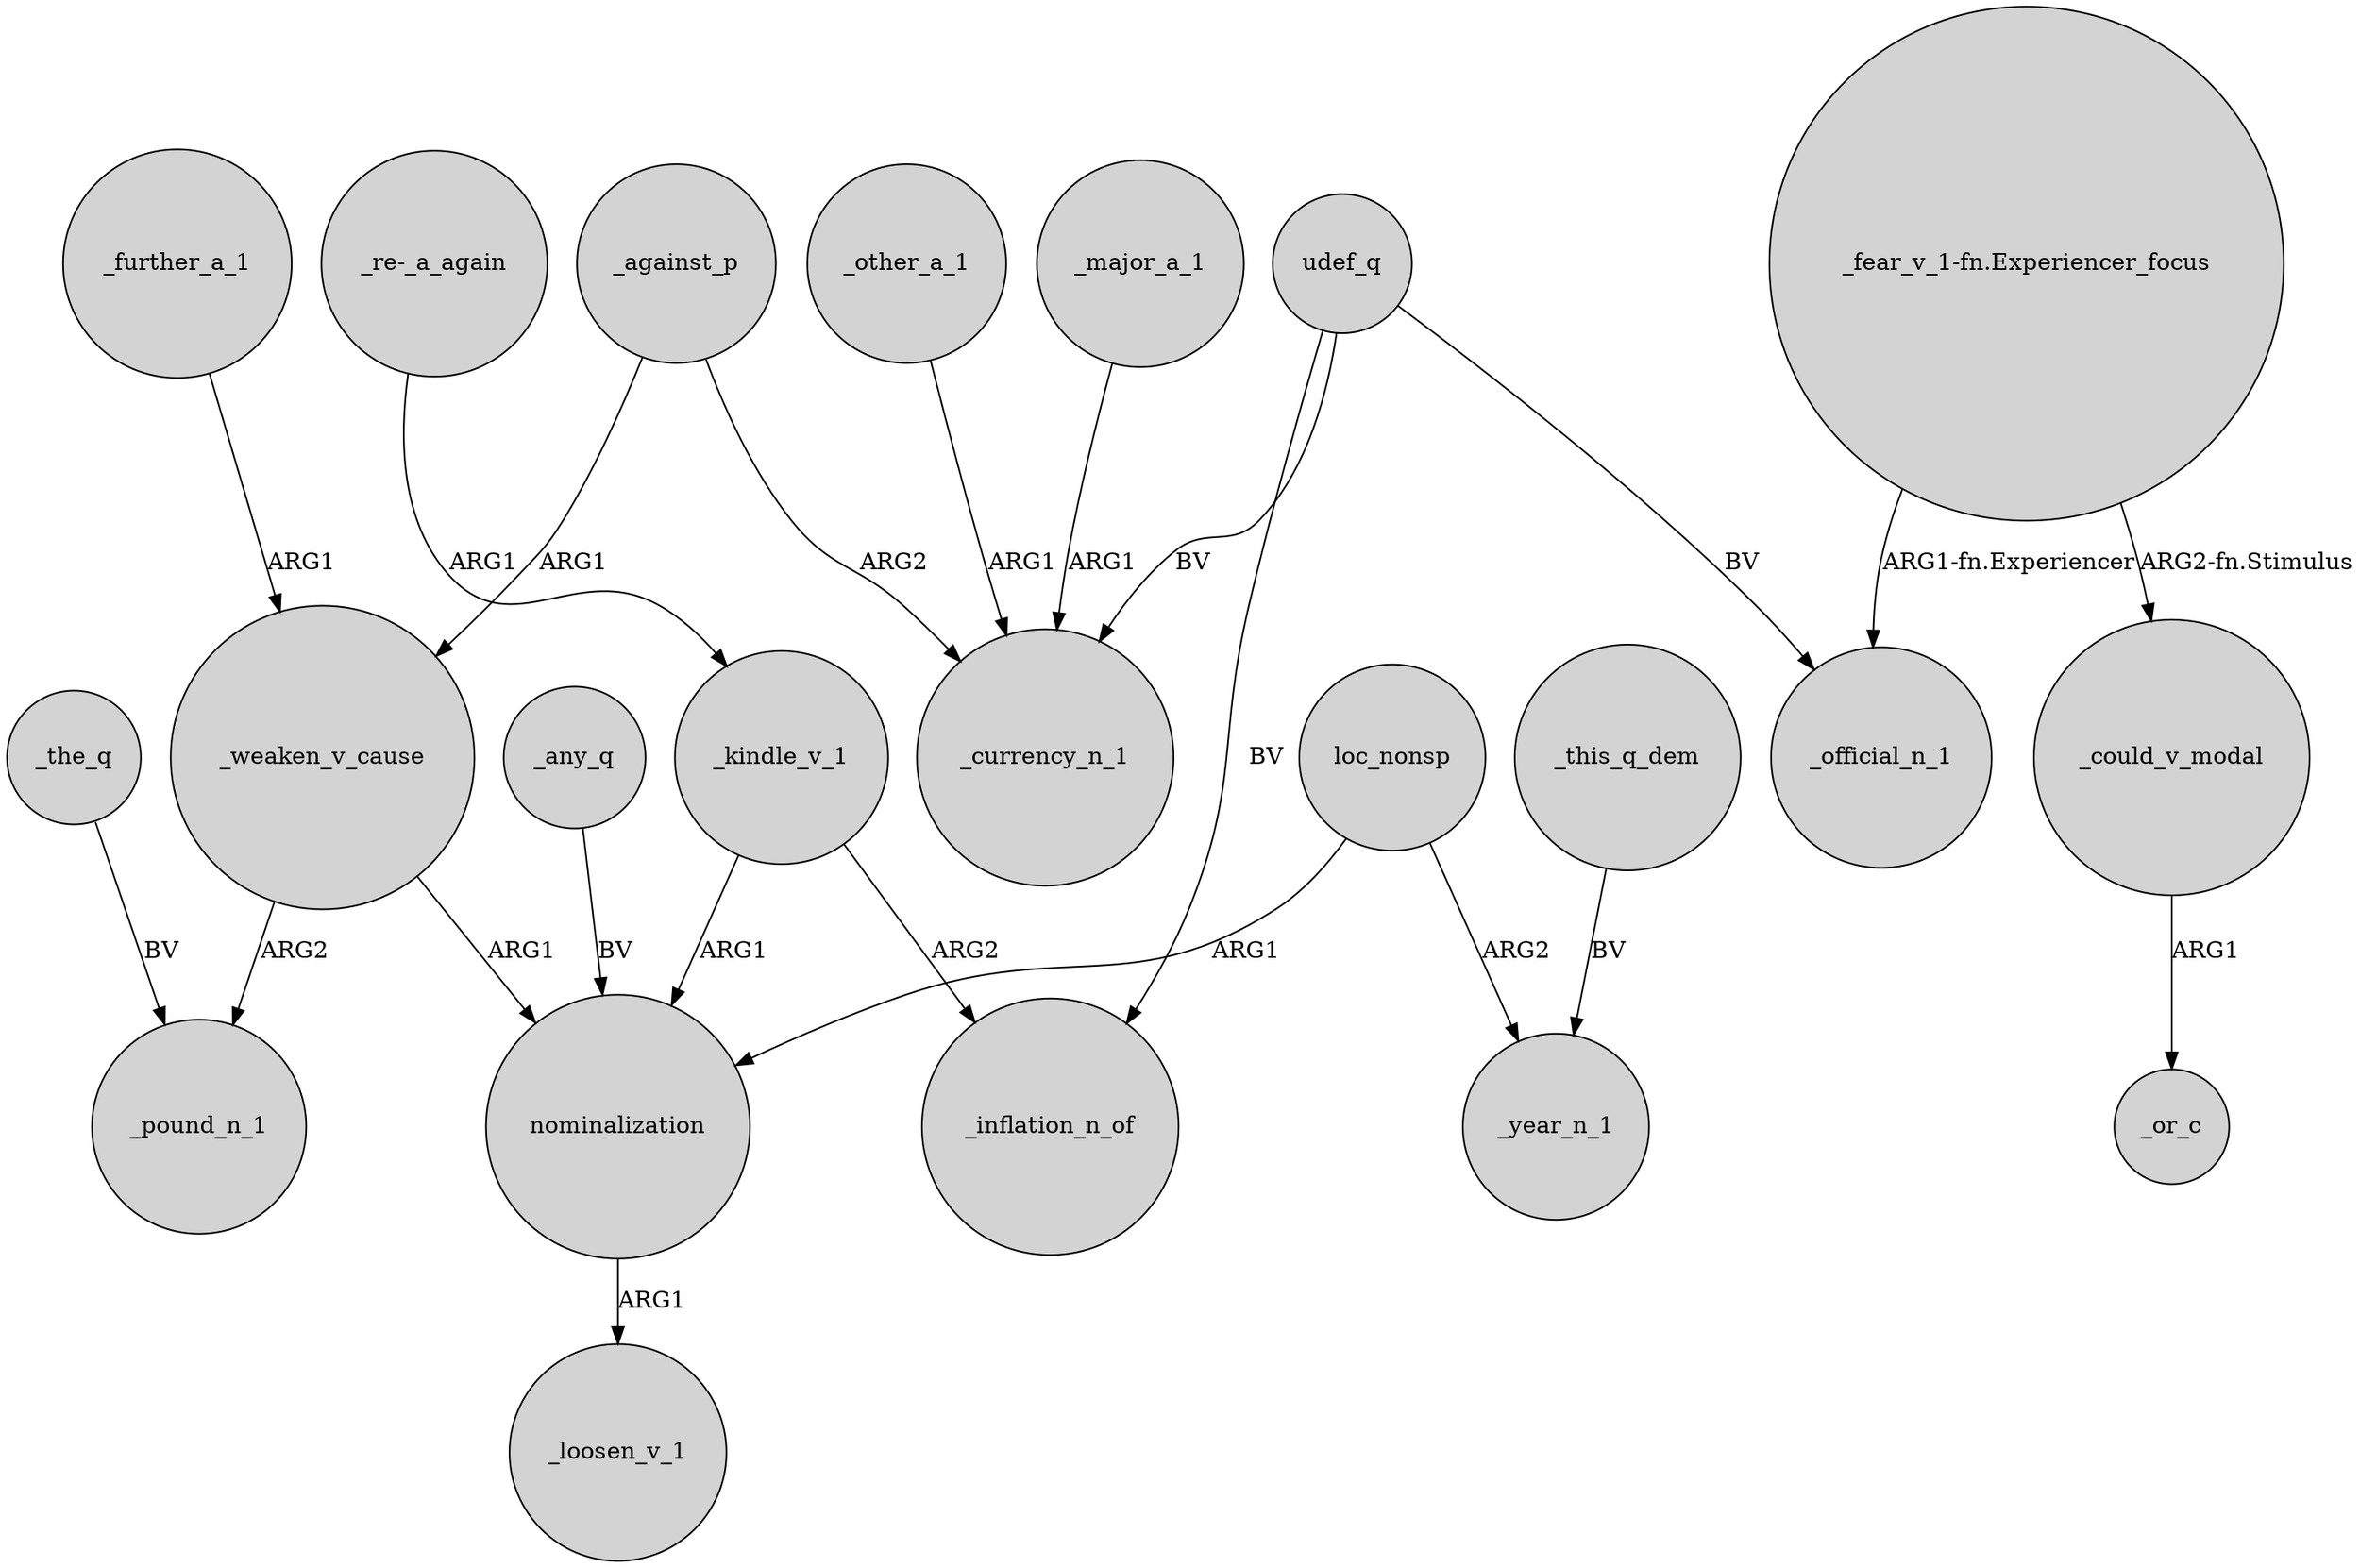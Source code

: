 digraph {
	node [shape=circle style=filled]
	_against_p -> _weaken_v_cause [label=ARG1]
	_against_p -> _currency_n_1 [label=ARG2]
	udef_q -> _inflation_n_of [label=BV]
	_other_a_1 -> _currency_n_1 [label=ARG1]
	_the_q -> _pound_n_1 [label=BV]
	loc_nonsp -> nominalization [label=ARG1]
	_weaken_v_cause -> _pound_n_1 [label=ARG2]
	"_fear_v_1-fn.Experiencer_focus" -> _official_n_1 [label="ARG1-fn.Experiencer"]
	_any_q -> nominalization [label=BV]
	udef_q -> _currency_n_1 [label=BV]
	_weaken_v_cause -> nominalization [label=ARG1]
	_could_v_modal -> _or_c [label=ARG1]
	udef_q -> _official_n_1 [label=BV]
	nominalization -> _loosen_v_1 [label=ARG1]
	loc_nonsp -> _year_n_1 [label=ARG2]
	_further_a_1 -> _weaken_v_cause [label=ARG1]
	_major_a_1 -> _currency_n_1 [label=ARG1]
	_kindle_v_1 -> _inflation_n_of [label=ARG2]
	"_fear_v_1-fn.Experiencer_focus" -> _could_v_modal [label="ARG2-fn.Stimulus"]
	"_re-_a_again" -> _kindle_v_1 [label=ARG1]
	_kindle_v_1 -> nominalization [label=ARG1]
	_this_q_dem -> _year_n_1 [label=BV]
}
